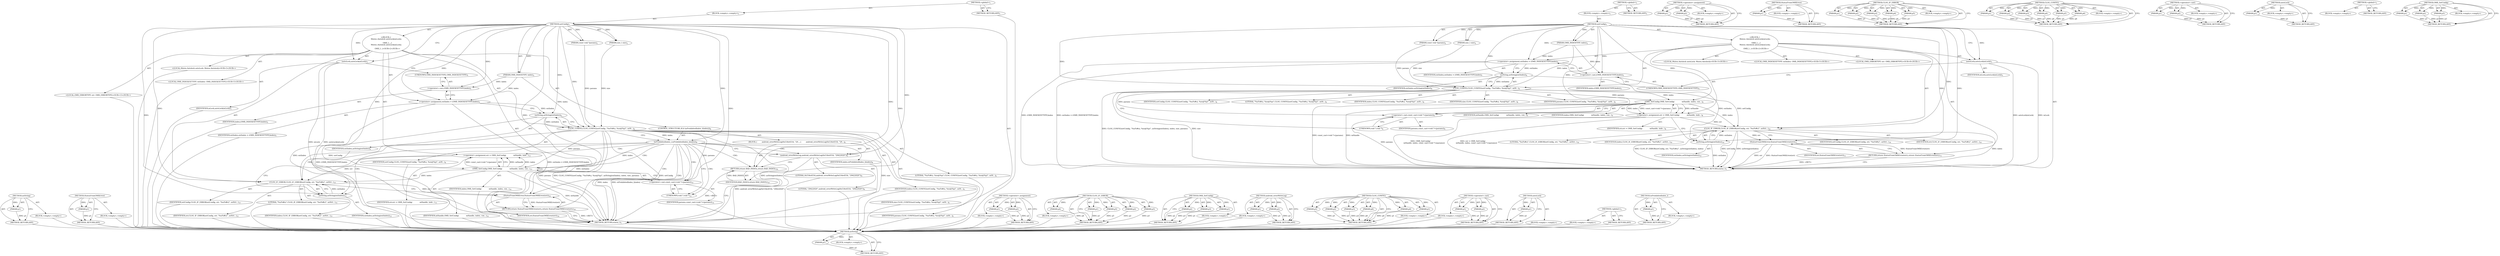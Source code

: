 digraph "isProhibitedIndex_l" {
vulnerable_105 [label=<(METHOD,asString)>];
vulnerable_106 [label=<(PARAM,p1)>];
vulnerable_107 [label=<(BLOCK,&lt;empty&gt;,&lt;empty&gt;)>];
vulnerable_108 [label=<(METHOD_RETURN,ANY)>];
vulnerable_6 [label=<(METHOD,&lt;global&gt;)<SUB>1</SUB>>];
vulnerable_7 [label=<(BLOCK,&lt;empty&gt;,&lt;empty&gt;)<SUB>1</SUB>>];
vulnerable_8 [label=<(METHOD,setConfig)<SUB>1</SUB>>];
vulnerable_9 [label=<(PARAM,OMX_INDEXTYPE index)<SUB>2</SUB>>];
vulnerable_10 [label=<(PARAM,const void *params)<SUB>2</SUB>>];
vulnerable_11 [label=<(PARAM,size_t size)<SUB>2</SUB>>];
vulnerable_12 [label="<(BLOCK,{
 Mutex::Autolock autoLock(mLock);

     OMX_I...,{
 Mutex::Autolock autoLock(mLock);

     OMX_I...)<SUB>2</SUB>>"];
vulnerable_13 [label="<(LOCAL,Mutex.Autolock autoLock: Mutex.Autolock)<SUB>3</SUB>>"];
vulnerable_14 [label=<(autoLock,autoLock(mLock))<SUB>3</SUB>>];
vulnerable_15 [label=<(IDENTIFIER,mLock,autoLock(mLock))<SUB>3</SUB>>];
vulnerable_16 [label="<(LOCAL,OMX_INDEXEXTTYPE extIndex: OMX_INDEXEXTTYPE)<SUB>5</SUB>>"];
vulnerable_17 [label=<(&lt;operator&gt;.assignment,extIndex = (OMX_INDEXEXTTYPE)index)<SUB>5</SUB>>];
vulnerable_18 [label=<(IDENTIFIER,extIndex,extIndex = (OMX_INDEXEXTTYPE)index)<SUB>5</SUB>>];
vulnerable_19 [label=<(&lt;operator&gt;.cast,(OMX_INDEXEXTTYPE)index)<SUB>5</SUB>>];
vulnerable_20 [label=<(UNKNOWN,OMX_INDEXEXTTYPE,OMX_INDEXEXTTYPE)<SUB>5</SUB>>];
vulnerable_21 [label=<(IDENTIFIER,index,(OMX_INDEXEXTTYPE)index)<SUB>5</SUB>>];
vulnerable_22 [label=<(CLOG_CONFIG,CLOG_CONFIG(setConfig, &quot;%s(%#x), %zu@%p)&quot;, asSt...)<SUB>6</SUB>>];
vulnerable_23 [label=<(IDENTIFIER,setConfig,CLOG_CONFIG(setConfig, &quot;%s(%#x), %zu@%p)&quot;, asSt...)<SUB>6</SUB>>];
vulnerable_24 [label=<(LITERAL,&quot;%s(%#x), %zu@%p)&quot;,CLOG_CONFIG(setConfig, &quot;%s(%#x), %zu@%p)&quot;, asSt...)<SUB>6</SUB>>];
vulnerable_25 [label=<(asString,asString(extIndex))<SUB>6</SUB>>];
vulnerable_26 [label=<(IDENTIFIER,extIndex,asString(extIndex))<SUB>6</SUB>>];
vulnerable_27 [label=<(IDENTIFIER,index,CLOG_CONFIG(setConfig, &quot;%s(%#x), %zu@%p)&quot;, asSt...)<SUB>6</SUB>>];
vulnerable_28 [label=<(IDENTIFIER,size,CLOG_CONFIG(setConfig, &quot;%s(%#x), %zu@%p)&quot;, asSt...)<SUB>6</SUB>>];
vulnerable_29 [label=<(IDENTIFIER,params,CLOG_CONFIG(setConfig, &quot;%s(%#x), %zu@%p)&quot;, asSt...)<SUB>6</SUB>>];
vulnerable_30 [label="<(LOCAL,OMX_ERRORTYPE err: OMX_ERRORTYPE)<SUB>8</SUB>>"];
vulnerable_31 [label=<(&lt;operator&gt;.assignment,err = OMX_SetConfig(
             mHandle, inde...)<SUB>8</SUB>>];
vulnerable_32 [label=<(IDENTIFIER,err,err = OMX_SetConfig(
             mHandle, inde...)<SUB>8</SUB>>];
vulnerable_33 [label=<(OMX_SetConfig,OMX_SetConfig(
             mHandle, index, con...)<SUB>8</SUB>>];
vulnerable_34 [label=<(IDENTIFIER,mHandle,OMX_SetConfig(
             mHandle, index, con...)<SUB>9</SUB>>];
vulnerable_35 [label=<(IDENTIFIER,index,OMX_SetConfig(
             mHandle, index, con...)<SUB>9</SUB>>];
vulnerable_36 [label=<(&lt;operator&gt;.cast,const_cast&lt;void *&gt;(params))<SUB>9</SUB>>];
vulnerable_37 [label=<(UNKNOWN,void *,void *)<SUB>9</SUB>>];
vulnerable_38 [label=<(IDENTIFIER,params,const_cast&lt;void *&gt;(params))<SUB>9</SUB>>];
vulnerable_39 [label=<(CLOG_IF_ERROR,CLOG_IF_ERROR(setConfig, err, &quot;%s(%#x)&quot;, asStri...)<SUB>10</SUB>>];
vulnerable_40 [label=<(IDENTIFIER,setConfig,CLOG_IF_ERROR(setConfig, err, &quot;%s(%#x)&quot;, asStri...)<SUB>10</SUB>>];
vulnerable_41 [label=<(IDENTIFIER,err,CLOG_IF_ERROR(setConfig, err, &quot;%s(%#x)&quot;, asStri...)<SUB>10</SUB>>];
vulnerable_42 [label=<(LITERAL,&quot;%s(%#x)&quot;,CLOG_IF_ERROR(setConfig, err, &quot;%s(%#x)&quot;, asStri...)<SUB>10</SUB>>];
vulnerable_43 [label=<(asString,asString(extIndex))<SUB>10</SUB>>];
vulnerable_44 [label=<(IDENTIFIER,extIndex,asString(extIndex))<SUB>10</SUB>>];
vulnerable_45 [label=<(IDENTIFIER,index,CLOG_IF_ERROR(setConfig, err, &quot;%s(%#x)&quot;, asStri...)<SUB>10</SUB>>];
vulnerable_46 [label=<(RETURN,return StatusFromOMXError(err);,return StatusFromOMXError(err);)<SUB>11</SUB>>];
vulnerable_47 [label=<(StatusFromOMXError,StatusFromOMXError(err))<SUB>11</SUB>>];
vulnerable_48 [label=<(IDENTIFIER,err,StatusFromOMXError(err))<SUB>11</SUB>>];
vulnerable_49 [label=<(METHOD_RETURN,status_t)<SUB>1</SUB>>];
vulnerable_51 [label=<(METHOD_RETURN,ANY)<SUB>1</SUB>>];
vulnerable_86 [label=<(METHOD,&lt;operator&gt;.assignment)>];
vulnerable_87 [label=<(PARAM,p1)>];
vulnerable_88 [label=<(PARAM,p2)>];
vulnerable_89 [label=<(BLOCK,&lt;empty&gt;,&lt;empty&gt;)>];
vulnerable_90 [label=<(METHOD_RETURN,ANY)>];
vulnerable_123 [label=<(METHOD,StatusFromOMXError)>];
vulnerable_124 [label=<(PARAM,p1)>];
vulnerable_125 [label=<(BLOCK,&lt;empty&gt;,&lt;empty&gt;)>];
vulnerable_126 [label=<(METHOD_RETURN,ANY)>];
vulnerable_115 [label=<(METHOD,CLOG_IF_ERROR)>];
vulnerable_116 [label=<(PARAM,p1)>];
vulnerable_117 [label=<(PARAM,p2)>];
vulnerable_118 [label=<(PARAM,p3)>];
vulnerable_119 [label=<(PARAM,p4)>];
vulnerable_120 [label=<(PARAM,p5)>];
vulnerable_121 [label=<(BLOCK,&lt;empty&gt;,&lt;empty&gt;)>];
vulnerable_122 [label=<(METHOD_RETURN,ANY)>];
vulnerable_96 [label=<(METHOD,CLOG_CONFIG)>];
vulnerable_97 [label=<(PARAM,p1)>];
vulnerable_98 [label=<(PARAM,p2)>];
vulnerable_99 [label=<(PARAM,p3)>];
vulnerable_100 [label=<(PARAM,p4)>];
vulnerable_101 [label=<(PARAM,p5)>];
vulnerable_102 [label=<(PARAM,p6)>];
vulnerable_103 [label=<(BLOCK,&lt;empty&gt;,&lt;empty&gt;)>];
vulnerable_104 [label=<(METHOD_RETURN,ANY)>];
vulnerable_91 [label=<(METHOD,&lt;operator&gt;.cast)>];
vulnerable_92 [label=<(PARAM,p1)>];
vulnerable_93 [label=<(PARAM,p2)>];
vulnerable_94 [label=<(BLOCK,&lt;empty&gt;,&lt;empty&gt;)>];
vulnerable_95 [label=<(METHOD_RETURN,ANY)>];
vulnerable_82 [label=<(METHOD,autoLock)>];
vulnerable_83 [label=<(PARAM,p1)>];
vulnerable_84 [label=<(BLOCK,&lt;empty&gt;,&lt;empty&gt;)>];
vulnerable_85 [label=<(METHOD_RETURN,ANY)>];
vulnerable_76 [label=<(METHOD,&lt;global&gt;)<SUB>1</SUB>>];
vulnerable_77 [label=<(BLOCK,&lt;empty&gt;,&lt;empty&gt;)>];
vulnerable_78 [label=<(METHOD_RETURN,ANY)>];
vulnerable_109 [label=<(METHOD,OMX_SetConfig)>];
vulnerable_110 [label=<(PARAM,p1)>];
vulnerable_111 [label=<(PARAM,p2)>];
vulnerable_112 [label=<(PARAM,p3)>];
vulnerable_113 [label=<(BLOCK,&lt;empty&gt;,&lt;empty&gt;)>];
vulnerable_114 [label=<(METHOD_RETURN,ANY)>];
fixed_118 [label=<(METHOD,asString)>];
fixed_119 [label=<(PARAM,p1)>];
fixed_120 [label=<(BLOCK,&lt;empty&gt;,&lt;empty&gt;)>];
fixed_121 [label=<(METHOD_RETURN,ANY)>];
fixed_145 [label=<(METHOD,StatusFromOMXError)>];
fixed_146 [label=<(PARAM,p1)>];
fixed_147 [label=<(BLOCK,&lt;empty&gt;,&lt;empty&gt;)>];
fixed_148 [label=<(METHOD_RETURN,ANY)>];
fixed_6 [label=<(METHOD,&lt;global&gt;)<SUB>1</SUB>>];
fixed_7 [label=<(BLOCK,&lt;empty&gt;,&lt;empty&gt;)<SUB>1</SUB>>];
fixed_8 [label=<(METHOD,setConfig)<SUB>1</SUB>>];
fixed_9 [label=<(PARAM,OMX_INDEXTYPE index)<SUB>2</SUB>>];
fixed_10 [label=<(PARAM,const void *params)<SUB>2</SUB>>];
fixed_11 [label=<(PARAM,size_t size)<SUB>2</SUB>>];
fixed_12 [label="<(BLOCK,{
 Mutex::Autolock autoLock(mLock);

     OMX_I...,{
 Mutex::Autolock autoLock(mLock);

     OMX_I...)<SUB>2</SUB>>"];
fixed_13 [label="<(LOCAL,Mutex.Autolock autoLock: Mutex.Autolock)<SUB>3</SUB>>"];
fixed_14 [label=<(autoLock,autoLock(mLock))<SUB>3</SUB>>];
fixed_15 [label=<(IDENTIFIER,mLock,autoLock(mLock))<SUB>3</SUB>>];
fixed_16 [label="<(LOCAL,OMX_INDEXEXTTYPE extIndex: OMX_INDEXEXTTYPE)<SUB>5</SUB>>"];
fixed_17 [label=<(&lt;operator&gt;.assignment,extIndex = (OMX_INDEXEXTTYPE)index)<SUB>5</SUB>>];
fixed_18 [label=<(IDENTIFIER,extIndex,extIndex = (OMX_INDEXEXTTYPE)index)<SUB>5</SUB>>];
fixed_19 [label=<(&lt;operator&gt;.cast,(OMX_INDEXEXTTYPE)index)<SUB>5</SUB>>];
fixed_20 [label=<(UNKNOWN,OMX_INDEXEXTTYPE,OMX_INDEXEXTTYPE)<SUB>5</SUB>>];
fixed_21 [label=<(IDENTIFIER,index,(OMX_INDEXEXTTYPE)index)<SUB>5</SUB>>];
fixed_22 [label=<(CLOG_CONFIG,CLOG_CONFIG(setConfig, &quot;%s(%#x), %zu@%p)&quot;, asSt...)<SUB>6</SUB>>];
fixed_23 [label=<(IDENTIFIER,setConfig,CLOG_CONFIG(setConfig, &quot;%s(%#x), %zu@%p)&quot;, asSt...)<SUB>6</SUB>>];
fixed_24 [label=<(LITERAL,&quot;%s(%#x), %zu@%p)&quot;,CLOG_CONFIG(setConfig, &quot;%s(%#x), %zu@%p)&quot;, asSt...)<SUB>6</SUB>>];
fixed_25 [label=<(asString,asString(extIndex))<SUB>6</SUB>>];
fixed_26 [label=<(IDENTIFIER,extIndex,asString(extIndex))<SUB>6</SUB>>];
fixed_27 [label=<(IDENTIFIER,index,CLOG_CONFIG(setConfig, &quot;%s(%#x), %zu@%p)&quot;, asSt...)<SUB>6</SUB>>];
fixed_28 [label=<(IDENTIFIER,size,CLOG_CONFIG(setConfig, &quot;%s(%#x), %zu@%p)&quot;, asSt...)<SUB>6</SUB>>];
fixed_29 [label=<(IDENTIFIER,params,CLOG_CONFIG(setConfig, &quot;%s(%#x), %zu@%p)&quot;, asSt...)<SUB>6</SUB>>];
fixed_30 [label=<(CONTROL_STRUCTURE,IF,if (isProhibitedIndex_l(index)))<SUB>8</SUB>>];
fixed_31 [label=<(isProhibitedIndex_l,isProhibitedIndex_l(index))<SUB>8</SUB>>];
fixed_32 [label=<(IDENTIFIER,index,isProhibitedIndex_l(index))<SUB>8</SUB>>];
fixed_33 [label=<(BLOCK,{
        android_errorWriteLog(0x534e4554, &quot;29...,{
        android_errorWriteLog(0x534e4554, &quot;29...)<SUB>8</SUB>>];
fixed_34 [label=<(android_errorWriteLog,android_errorWriteLog(0x534e4554, &quot;29422020&quot;))<SUB>9</SUB>>];
fixed_35 [label=<(LITERAL,0x534e4554,android_errorWriteLog(0x534e4554, &quot;29422020&quot;))<SUB>9</SUB>>];
fixed_36 [label=<(LITERAL,&quot;29422020&quot;,android_errorWriteLog(0x534e4554, &quot;29422020&quot;))<SUB>9</SUB>>];
fixed_37 [label=<(RETURN,return BAD_INDEX;,return BAD_INDEX;)<SUB>10</SUB>>];
fixed_38 [label=<(IDENTIFIER,BAD_INDEX,return BAD_INDEX;)<SUB>10</SUB>>];
fixed_39 [label="<(LOCAL,OMX_ERRORTYPE err: OMX_ERRORTYPE)<SUB>13</SUB>>"];
fixed_40 [label=<(&lt;operator&gt;.assignment,err = OMX_SetConfig(
             mHandle, inde...)<SUB>13</SUB>>];
fixed_41 [label=<(IDENTIFIER,err,err = OMX_SetConfig(
             mHandle, inde...)<SUB>13</SUB>>];
fixed_42 [label=<(OMX_SetConfig,OMX_SetConfig(
             mHandle, index, con...)<SUB>13</SUB>>];
fixed_43 [label=<(IDENTIFIER,mHandle,OMX_SetConfig(
             mHandle, index, con...)<SUB>14</SUB>>];
fixed_44 [label=<(IDENTIFIER,index,OMX_SetConfig(
             mHandle, index, con...)<SUB>14</SUB>>];
fixed_45 [label=<(&lt;operator&gt;.cast,const_cast&lt;void *&gt;(params))<SUB>14</SUB>>];
fixed_46 [label=<(UNKNOWN,void *,void *)<SUB>14</SUB>>];
fixed_47 [label=<(IDENTIFIER,params,const_cast&lt;void *&gt;(params))<SUB>14</SUB>>];
fixed_48 [label=<(CLOG_IF_ERROR,CLOG_IF_ERROR(setConfig, err, &quot;%s(%#x)&quot;, asStri...)<SUB>15</SUB>>];
fixed_49 [label=<(IDENTIFIER,setConfig,CLOG_IF_ERROR(setConfig, err, &quot;%s(%#x)&quot;, asStri...)<SUB>15</SUB>>];
fixed_50 [label=<(IDENTIFIER,err,CLOG_IF_ERROR(setConfig, err, &quot;%s(%#x)&quot;, asStri...)<SUB>15</SUB>>];
fixed_51 [label=<(LITERAL,&quot;%s(%#x)&quot;,CLOG_IF_ERROR(setConfig, err, &quot;%s(%#x)&quot;, asStri...)<SUB>15</SUB>>];
fixed_52 [label=<(asString,asString(extIndex))<SUB>15</SUB>>];
fixed_53 [label=<(IDENTIFIER,extIndex,asString(extIndex))<SUB>15</SUB>>];
fixed_54 [label=<(IDENTIFIER,index,CLOG_IF_ERROR(setConfig, err, &quot;%s(%#x)&quot;, asStri...)<SUB>15</SUB>>];
fixed_55 [label=<(RETURN,return StatusFromOMXError(err);,return StatusFromOMXError(err);)<SUB>16</SUB>>];
fixed_56 [label=<(StatusFromOMXError,StatusFromOMXError(err))<SUB>16</SUB>>];
fixed_57 [label=<(IDENTIFIER,err,StatusFromOMXError(err))<SUB>16</SUB>>];
fixed_58 [label=<(METHOD_RETURN,status_t)<SUB>1</SUB>>];
fixed_60 [label=<(METHOD_RETURN,ANY)<SUB>1</SUB>>];
fixed_99 [label=<(METHOD,&lt;operator&gt;.assignment)>];
fixed_100 [label=<(PARAM,p1)>];
fixed_101 [label=<(PARAM,p2)>];
fixed_102 [label=<(BLOCK,&lt;empty&gt;,&lt;empty&gt;)>];
fixed_103 [label=<(METHOD_RETURN,ANY)>];
fixed_137 [label=<(METHOD,CLOG_IF_ERROR)>];
fixed_138 [label=<(PARAM,p1)>];
fixed_139 [label=<(PARAM,p2)>];
fixed_140 [label=<(PARAM,p3)>];
fixed_141 [label=<(PARAM,p4)>];
fixed_142 [label=<(PARAM,p5)>];
fixed_143 [label=<(BLOCK,&lt;empty&gt;,&lt;empty&gt;)>];
fixed_144 [label=<(METHOD_RETURN,ANY)>];
fixed_131 [label=<(METHOD,OMX_SetConfig)>];
fixed_132 [label=<(PARAM,p1)>];
fixed_133 [label=<(PARAM,p2)>];
fixed_134 [label=<(PARAM,p3)>];
fixed_135 [label=<(BLOCK,&lt;empty&gt;,&lt;empty&gt;)>];
fixed_136 [label=<(METHOD_RETURN,ANY)>];
fixed_126 [label=<(METHOD,android_errorWriteLog)>];
fixed_127 [label=<(PARAM,p1)>];
fixed_128 [label=<(PARAM,p2)>];
fixed_129 [label=<(BLOCK,&lt;empty&gt;,&lt;empty&gt;)>];
fixed_130 [label=<(METHOD_RETURN,ANY)>];
fixed_109 [label=<(METHOD,CLOG_CONFIG)>];
fixed_110 [label=<(PARAM,p1)>];
fixed_111 [label=<(PARAM,p2)>];
fixed_112 [label=<(PARAM,p3)>];
fixed_113 [label=<(PARAM,p4)>];
fixed_114 [label=<(PARAM,p5)>];
fixed_115 [label=<(PARAM,p6)>];
fixed_116 [label=<(BLOCK,&lt;empty&gt;,&lt;empty&gt;)>];
fixed_117 [label=<(METHOD_RETURN,ANY)>];
fixed_104 [label=<(METHOD,&lt;operator&gt;.cast)>];
fixed_105 [label=<(PARAM,p1)>];
fixed_106 [label=<(PARAM,p2)>];
fixed_107 [label=<(BLOCK,&lt;empty&gt;,&lt;empty&gt;)>];
fixed_108 [label=<(METHOD_RETURN,ANY)>];
fixed_95 [label=<(METHOD,autoLock)>];
fixed_96 [label=<(PARAM,p1)>];
fixed_97 [label=<(BLOCK,&lt;empty&gt;,&lt;empty&gt;)>];
fixed_98 [label=<(METHOD_RETURN,ANY)>];
fixed_89 [label=<(METHOD,&lt;global&gt;)<SUB>1</SUB>>];
fixed_90 [label=<(BLOCK,&lt;empty&gt;,&lt;empty&gt;)>];
fixed_91 [label=<(METHOD_RETURN,ANY)>];
fixed_122 [label=<(METHOD,isProhibitedIndex_l)>];
fixed_123 [label=<(PARAM,p1)>];
fixed_124 [label=<(BLOCK,&lt;empty&gt;,&lt;empty&gt;)>];
fixed_125 [label=<(METHOD_RETURN,ANY)>];
vulnerable_105 -> vulnerable_106  [key=0, label="AST: "];
vulnerable_105 -> vulnerable_106  [key=1, label="DDG: "];
vulnerable_105 -> vulnerable_107  [key=0, label="AST: "];
vulnerable_105 -> vulnerable_108  [key=0, label="AST: "];
vulnerable_105 -> vulnerable_108  [key=1, label="CFG: "];
vulnerable_106 -> vulnerable_108  [key=0, label="DDG: p1"];
vulnerable_6 -> vulnerable_7  [key=0, label="AST: "];
vulnerable_6 -> vulnerable_51  [key=0, label="AST: "];
vulnerable_6 -> vulnerable_51  [key=1, label="CFG: "];
vulnerable_7 -> vulnerable_8  [key=0, label="AST: "];
vulnerable_8 -> vulnerable_9  [key=0, label="AST: "];
vulnerable_8 -> vulnerable_9  [key=1, label="DDG: "];
vulnerable_8 -> vulnerable_10  [key=0, label="AST: "];
vulnerable_8 -> vulnerable_10  [key=1, label="DDG: "];
vulnerable_8 -> vulnerable_11  [key=0, label="AST: "];
vulnerable_8 -> vulnerable_11  [key=1, label="DDG: "];
vulnerable_8 -> vulnerable_12  [key=0, label="AST: "];
vulnerable_8 -> vulnerable_49  [key=0, label="AST: "];
vulnerable_8 -> vulnerable_14  [key=0, label="CFG: "];
vulnerable_8 -> vulnerable_14  [key=1, label="DDG: "];
vulnerable_8 -> vulnerable_17  [key=0, label="DDG: "];
vulnerable_8 -> vulnerable_22  [key=0, label="DDG: "];
vulnerable_8 -> vulnerable_39  [key=0, label="DDG: "];
vulnerable_8 -> vulnerable_19  [key=0, label="DDG: "];
vulnerable_8 -> vulnerable_25  [key=0, label="DDG: "];
vulnerable_8 -> vulnerable_33  [key=0, label="DDG: "];
vulnerable_8 -> vulnerable_43  [key=0, label="DDG: "];
vulnerable_8 -> vulnerable_47  [key=0, label="DDG: "];
vulnerable_8 -> vulnerable_36  [key=0, label="DDG: "];
vulnerable_9 -> vulnerable_17  [key=0, label="DDG: index"];
vulnerable_9 -> vulnerable_22  [key=0, label="DDG: index"];
vulnerable_9 -> vulnerable_19  [key=0, label="DDG: index"];
vulnerable_10 -> vulnerable_22  [key=0, label="DDG: params"];
vulnerable_11 -> vulnerable_22  [key=0, label="DDG: size"];
vulnerable_12 -> vulnerable_13  [key=0, label="AST: "];
vulnerable_12 -> vulnerable_14  [key=0, label="AST: "];
vulnerable_12 -> vulnerable_16  [key=0, label="AST: "];
vulnerable_12 -> vulnerable_17  [key=0, label="AST: "];
vulnerable_12 -> vulnerable_22  [key=0, label="AST: "];
vulnerable_12 -> vulnerable_30  [key=0, label="AST: "];
vulnerable_12 -> vulnerable_31  [key=0, label="AST: "];
vulnerable_12 -> vulnerable_39  [key=0, label="AST: "];
vulnerable_12 -> vulnerable_46  [key=0, label="AST: "];
vulnerable_14 -> vulnerable_15  [key=0, label="AST: "];
vulnerable_14 -> vulnerable_20  [key=0, label="CFG: "];
vulnerable_14 -> vulnerable_49  [key=0, label="DDG: autoLock(mLock)"];
vulnerable_14 -> vulnerable_49  [key=1, label="DDG: mLock"];
vulnerable_17 -> vulnerable_18  [key=0, label="AST: "];
vulnerable_17 -> vulnerable_19  [key=0, label="AST: "];
vulnerable_17 -> vulnerable_25  [key=0, label="CFG: "];
vulnerable_17 -> vulnerable_25  [key=1, label="DDG: extIndex"];
vulnerable_17 -> vulnerable_49  [key=0, label="DDG: (OMX_INDEXEXTTYPE)index"];
vulnerable_17 -> vulnerable_49  [key=1, label="DDG: extIndex = (OMX_INDEXEXTTYPE)index"];
vulnerable_19 -> vulnerable_20  [key=0, label="AST: "];
vulnerable_19 -> vulnerable_21  [key=0, label="AST: "];
vulnerable_19 -> vulnerable_17  [key=0, label="CFG: "];
vulnerable_20 -> vulnerable_19  [key=0, label="CFG: "];
vulnerable_22 -> vulnerable_23  [key=0, label="AST: "];
vulnerable_22 -> vulnerable_24  [key=0, label="AST: "];
vulnerable_22 -> vulnerable_25  [key=0, label="AST: "];
vulnerable_22 -> vulnerable_27  [key=0, label="AST: "];
vulnerable_22 -> vulnerable_28  [key=0, label="AST: "];
vulnerable_22 -> vulnerable_29  [key=0, label="AST: "];
vulnerable_22 -> vulnerable_37  [key=0, label="CFG: "];
vulnerable_22 -> vulnerable_49  [key=0, label="DDG: size"];
vulnerable_22 -> vulnerable_49  [key=1, label="DDG: CLOG_CONFIG(setConfig, &quot;%s(%#x), %zu@%p)&quot;, asString(extIndex), index, size, params)"];
vulnerable_22 -> vulnerable_39  [key=0, label="DDG: setConfig"];
vulnerable_22 -> vulnerable_33  [key=0, label="DDG: index"];
vulnerable_22 -> vulnerable_33  [key=1, label="DDG: params"];
vulnerable_22 -> vulnerable_36  [key=0, label="DDG: params"];
vulnerable_25 -> vulnerable_26  [key=0, label="AST: "];
vulnerable_25 -> vulnerable_22  [key=0, label="CFG: "];
vulnerable_25 -> vulnerable_22  [key=1, label="DDG: extIndex"];
vulnerable_25 -> vulnerable_43  [key=0, label="DDG: extIndex"];
vulnerable_31 -> vulnerable_32  [key=0, label="AST: "];
vulnerable_31 -> vulnerable_33  [key=0, label="AST: "];
vulnerable_31 -> vulnerable_43  [key=0, label="CFG: "];
vulnerable_31 -> vulnerable_49  [key=0, label="DDG: OMX_SetConfig(
             mHandle, index, const_cast&lt;void *&gt;(params))"];
vulnerable_31 -> vulnerable_49  [key=1, label="DDG: err = OMX_SetConfig(
             mHandle, index, const_cast&lt;void *&gt;(params))"];
vulnerable_31 -> vulnerable_39  [key=0, label="DDG: err"];
vulnerable_33 -> vulnerable_34  [key=0, label="AST: "];
vulnerable_33 -> vulnerable_35  [key=0, label="AST: "];
vulnerable_33 -> vulnerable_36  [key=0, label="AST: "];
vulnerable_33 -> vulnerable_31  [key=0, label="CFG: "];
vulnerable_33 -> vulnerable_31  [key=1, label="DDG: mHandle"];
vulnerable_33 -> vulnerable_31  [key=2, label="DDG: index"];
vulnerable_33 -> vulnerable_31  [key=3, label="DDG: const_cast&lt;void *&gt;(params)"];
vulnerable_33 -> vulnerable_49  [key=0, label="DDG: const_cast&lt;void *&gt;(params)"];
vulnerable_33 -> vulnerable_49  [key=1, label="DDG: mHandle"];
vulnerable_33 -> vulnerable_39  [key=0, label="DDG: index"];
vulnerable_36 -> vulnerable_37  [key=0, label="AST: "];
vulnerable_36 -> vulnerable_38  [key=0, label="AST: "];
vulnerable_36 -> vulnerable_33  [key=0, label="CFG: "];
vulnerable_36 -> vulnerable_49  [key=0, label="DDG: params"];
vulnerable_37 -> vulnerable_36  [key=0, label="CFG: "];
vulnerable_39 -> vulnerable_40  [key=0, label="AST: "];
vulnerable_39 -> vulnerable_41  [key=0, label="AST: "];
vulnerable_39 -> vulnerable_42  [key=0, label="AST: "];
vulnerable_39 -> vulnerable_43  [key=0, label="AST: "];
vulnerable_39 -> vulnerable_45  [key=0, label="AST: "];
vulnerable_39 -> vulnerable_47  [key=0, label="CFG: "];
vulnerable_39 -> vulnerable_47  [key=1, label="DDG: err"];
vulnerable_39 -> vulnerable_49  [key=0, label="DDG: setConfig"];
vulnerable_39 -> vulnerable_49  [key=1, label="DDG: asString(extIndex)"];
vulnerable_39 -> vulnerable_49  [key=2, label="DDG: index"];
vulnerable_39 -> vulnerable_49  [key=3, label="DDG: CLOG_IF_ERROR(setConfig, err, &quot;%s(%#x)&quot;, asString(extIndex), index)"];
vulnerable_43 -> vulnerable_44  [key=0, label="AST: "];
vulnerable_43 -> vulnerable_39  [key=0, label="CFG: "];
vulnerable_43 -> vulnerable_39  [key=1, label="DDG: extIndex"];
vulnerable_43 -> vulnerable_49  [key=0, label="DDG: extIndex"];
vulnerable_46 -> vulnerable_47  [key=0, label="AST: "];
vulnerable_46 -> vulnerable_49  [key=0, label="CFG: "];
vulnerable_46 -> vulnerable_49  [key=1, label="DDG: &lt;RET&gt;"];
vulnerable_47 -> vulnerable_48  [key=0, label="AST: "];
vulnerable_47 -> vulnerable_46  [key=0, label="CFG: "];
vulnerable_47 -> vulnerable_46  [key=1, label="DDG: StatusFromOMXError(err)"];
vulnerable_47 -> vulnerable_49  [key=0, label="DDG: err"];
vulnerable_47 -> vulnerable_49  [key=1, label="DDG: StatusFromOMXError(err)"];
vulnerable_86 -> vulnerable_87  [key=0, label="AST: "];
vulnerable_86 -> vulnerable_87  [key=1, label="DDG: "];
vulnerable_86 -> vulnerable_89  [key=0, label="AST: "];
vulnerable_86 -> vulnerable_88  [key=0, label="AST: "];
vulnerable_86 -> vulnerable_88  [key=1, label="DDG: "];
vulnerable_86 -> vulnerable_90  [key=0, label="AST: "];
vulnerable_86 -> vulnerable_90  [key=1, label="CFG: "];
vulnerable_87 -> vulnerable_90  [key=0, label="DDG: p1"];
vulnerable_88 -> vulnerable_90  [key=0, label="DDG: p2"];
vulnerable_123 -> vulnerable_124  [key=0, label="AST: "];
vulnerable_123 -> vulnerable_124  [key=1, label="DDG: "];
vulnerable_123 -> vulnerable_125  [key=0, label="AST: "];
vulnerable_123 -> vulnerable_126  [key=0, label="AST: "];
vulnerable_123 -> vulnerable_126  [key=1, label="CFG: "];
vulnerable_124 -> vulnerable_126  [key=0, label="DDG: p1"];
vulnerable_115 -> vulnerable_116  [key=0, label="AST: "];
vulnerable_115 -> vulnerable_116  [key=1, label="DDG: "];
vulnerable_115 -> vulnerable_121  [key=0, label="AST: "];
vulnerable_115 -> vulnerable_117  [key=0, label="AST: "];
vulnerable_115 -> vulnerable_117  [key=1, label="DDG: "];
vulnerable_115 -> vulnerable_122  [key=0, label="AST: "];
vulnerable_115 -> vulnerable_122  [key=1, label="CFG: "];
vulnerable_115 -> vulnerable_118  [key=0, label="AST: "];
vulnerable_115 -> vulnerable_118  [key=1, label="DDG: "];
vulnerable_115 -> vulnerable_119  [key=0, label="AST: "];
vulnerable_115 -> vulnerable_119  [key=1, label="DDG: "];
vulnerable_115 -> vulnerable_120  [key=0, label="AST: "];
vulnerable_115 -> vulnerable_120  [key=1, label="DDG: "];
vulnerable_116 -> vulnerable_122  [key=0, label="DDG: p1"];
vulnerable_117 -> vulnerable_122  [key=0, label="DDG: p2"];
vulnerable_118 -> vulnerable_122  [key=0, label="DDG: p3"];
vulnerable_119 -> vulnerable_122  [key=0, label="DDG: p4"];
vulnerable_120 -> vulnerable_122  [key=0, label="DDG: p5"];
vulnerable_96 -> vulnerable_97  [key=0, label="AST: "];
vulnerable_96 -> vulnerable_97  [key=1, label="DDG: "];
vulnerable_96 -> vulnerable_103  [key=0, label="AST: "];
vulnerable_96 -> vulnerable_98  [key=0, label="AST: "];
vulnerable_96 -> vulnerable_98  [key=1, label="DDG: "];
vulnerable_96 -> vulnerable_104  [key=0, label="AST: "];
vulnerable_96 -> vulnerable_104  [key=1, label="CFG: "];
vulnerable_96 -> vulnerable_99  [key=0, label="AST: "];
vulnerable_96 -> vulnerable_99  [key=1, label="DDG: "];
vulnerable_96 -> vulnerable_100  [key=0, label="AST: "];
vulnerable_96 -> vulnerable_100  [key=1, label="DDG: "];
vulnerable_96 -> vulnerable_101  [key=0, label="AST: "];
vulnerable_96 -> vulnerable_101  [key=1, label="DDG: "];
vulnerable_96 -> vulnerable_102  [key=0, label="AST: "];
vulnerable_96 -> vulnerable_102  [key=1, label="DDG: "];
vulnerable_97 -> vulnerable_104  [key=0, label="DDG: p1"];
vulnerable_98 -> vulnerable_104  [key=0, label="DDG: p2"];
vulnerable_99 -> vulnerable_104  [key=0, label="DDG: p3"];
vulnerable_100 -> vulnerable_104  [key=0, label="DDG: p4"];
vulnerable_101 -> vulnerable_104  [key=0, label="DDG: p5"];
vulnerable_102 -> vulnerable_104  [key=0, label="DDG: p6"];
vulnerable_91 -> vulnerable_92  [key=0, label="AST: "];
vulnerable_91 -> vulnerable_92  [key=1, label="DDG: "];
vulnerable_91 -> vulnerable_94  [key=0, label="AST: "];
vulnerable_91 -> vulnerable_93  [key=0, label="AST: "];
vulnerable_91 -> vulnerable_93  [key=1, label="DDG: "];
vulnerable_91 -> vulnerable_95  [key=0, label="AST: "];
vulnerable_91 -> vulnerable_95  [key=1, label="CFG: "];
vulnerable_92 -> vulnerable_95  [key=0, label="DDG: p1"];
vulnerable_93 -> vulnerable_95  [key=0, label="DDG: p2"];
vulnerable_82 -> vulnerable_83  [key=0, label="AST: "];
vulnerable_82 -> vulnerable_83  [key=1, label="DDG: "];
vulnerable_82 -> vulnerable_84  [key=0, label="AST: "];
vulnerable_82 -> vulnerable_85  [key=0, label="AST: "];
vulnerable_82 -> vulnerable_85  [key=1, label="CFG: "];
vulnerable_83 -> vulnerable_85  [key=0, label="DDG: p1"];
vulnerable_76 -> vulnerable_77  [key=0, label="AST: "];
vulnerable_76 -> vulnerable_78  [key=0, label="AST: "];
vulnerable_76 -> vulnerable_78  [key=1, label="CFG: "];
vulnerable_109 -> vulnerable_110  [key=0, label="AST: "];
vulnerable_109 -> vulnerable_110  [key=1, label="DDG: "];
vulnerable_109 -> vulnerable_113  [key=0, label="AST: "];
vulnerable_109 -> vulnerable_111  [key=0, label="AST: "];
vulnerable_109 -> vulnerable_111  [key=1, label="DDG: "];
vulnerable_109 -> vulnerable_114  [key=0, label="AST: "];
vulnerable_109 -> vulnerable_114  [key=1, label="CFG: "];
vulnerable_109 -> vulnerable_112  [key=0, label="AST: "];
vulnerable_109 -> vulnerable_112  [key=1, label="DDG: "];
vulnerable_110 -> vulnerable_114  [key=0, label="DDG: p1"];
vulnerable_111 -> vulnerable_114  [key=0, label="DDG: p2"];
vulnerable_112 -> vulnerable_114  [key=0, label="DDG: p3"];
fixed_118 -> fixed_119  [key=0, label="AST: "];
fixed_118 -> fixed_119  [key=1, label="DDG: "];
fixed_118 -> fixed_120  [key=0, label="AST: "];
fixed_118 -> fixed_121  [key=0, label="AST: "];
fixed_118 -> fixed_121  [key=1, label="CFG: "];
fixed_119 -> fixed_121  [key=0, label="DDG: p1"];
fixed_120 -> vulnerable_105  [key=0];
fixed_121 -> vulnerable_105  [key=0];
fixed_145 -> fixed_146  [key=0, label="AST: "];
fixed_145 -> fixed_146  [key=1, label="DDG: "];
fixed_145 -> fixed_147  [key=0, label="AST: "];
fixed_145 -> fixed_148  [key=0, label="AST: "];
fixed_145 -> fixed_148  [key=1, label="CFG: "];
fixed_146 -> fixed_148  [key=0, label="DDG: p1"];
fixed_147 -> vulnerable_105  [key=0];
fixed_148 -> vulnerable_105  [key=0];
fixed_6 -> fixed_7  [key=0, label="AST: "];
fixed_6 -> fixed_60  [key=0, label="AST: "];
fixed_6 -> fixed_60  [key=1, label="CFG: "];
fixed_7 -> fixed_8  [key=0, label="AST: "];
fixed_8 -> fixed_9  [key=0, label="AST: "];
fixed_8 -> fixed_9  [key=1, label="DDG: "];
fixed_8 -> fixed_10  [key=0, label="AST: "];
fixed_8 -> fixed_10  [key=1, label="DDG: "];
fixed_8 -> fixed_11  [key=0, label="AST: "];
fixed_8 -> fixed_11  [key=1, label="DDG: "];
fixed_8 -> fixed_12  [key=0, label="AST: "];
fixed_8 -> fixed_58  [key=0, label="AST: "];
fixed_8 -> fixed_14  [key=0, label="CFG: "];
fixed_8 -> fixed_14  [key=1, label="DDG: "];
fixed_8 -> fixed_17  [key=0, label="DDG: "];
fixed_8 -> fixed_22  [key=0, label="DDG: "];
fixed_8 -> fixed_48  [key=0, label="DDG: "];
fixed_8 -> fixed_19  [key=0, label="DDG: "];
fixed_8 -> fixed_25  [key=0, label="DDG: "];
fixed_8 -> fixed_31  [key=0, label="DDG: "];
fixed_8 -> fixed_37  [key=0, label="DDG: "];
fixed_8 -> fixed_42  [key=0, label="DDG: "];
fixed_8 -> fixed_52  [key=0, label="DDG: "];
fixed_8 -> fixed_56  [key=0, label="DDG: "];
fixed_8 -> fixed_34  [key=0, label="DDG: "];
fixed_8 -> fixed_38  [key=0, label="DDG: "];
fixed_8 -> fixed_45  [key=0, label="DDG: "];
fixed_9 -> fixed_17  [key=0, label="DDG: index"];
fixed_9 -> fixed_22  [key=0, label="DDG: index"];
fixed_9 -> fixed_19  [key=0, label="DDG: index"];
fixed_10 -> fixed_22  [key=0, label="DDG: params"];
fixed_11 -> fixed_22  [key=0, label="DDG: size"];
fixed_12 -> fixed_13  [key=0, label="AST: "];
fixed_12 -> fixed_14  [key=0, label="AST: "];
fixed_12 -> fixed_16  [key=0, label="AST: "];
fixed_12 -> fixed_17  [key=0, label="AST: "];
fixed_12 -> fixed_22  [key=0, label="AST: "];
fixed_12 -> fixed_30  [key=0, label="AST: "];
fixed_12 -> fixed_39  [key=0, label="AST: "];
fixed_12 -> fixed_40  [key=0, label="AST: "];
fixed_12 -> fixed_48  [key=0, label="AST: "];
fixed_12 -> fixed_55  [key=0, label="AST: "];
fixed_13 -> vulnerable_105  [key=0];
fixed_14 -> fixed_15  [key=0, label="AST: "];
fixed_14 -> fixed_20  [key=0, label="CFG: "];
fixed_14 -> fixed_58  [key=0, label="DDG: autoLock(mLock)"];
fixed_14 -> fixed_58  [key=1, label="DDG: mLock"];
fixed_15 -> vulnerable_105  [key=0];
fixed_16 -> vulnerable_105  [key=0];
fixed_17 -> fixed_18  [key=0, label="AST: "];
fixed_17 -> fixed_19  [key=0, label="AST: "];
fixed_17 -> fixed_25  [key=0, label="CFG: "];
fixed_17 -> fixed_25  [key=1, label="DDG: extIndex"];
fixed_17 -> fixed_58  [key=0, label="DDG: (OMX_INDEXEXTTYPE)index"];
fixed_17 -> fixed_58  [key=1, label="DDG: extIndex = (OMX_INDEXEXTTYPE)index"];
fixed_18 -> vulnerable_105  [key=0];
fixed_19 -> fixed_20  [key=0, label="AST: "];
fixed_19 -> fixed_21  [key=0, label="AST: "];
fixed_19 -> fixed_17  [key=0, label="CFG: "];
fixed_20 -> fixed_19  [key=0, label="CFG: "];
fixed_21 -> vulnerable_105  [key=0];
fixed_22 -> fixed_23  [key=0, label="AST: "];
fixed_22 -> fixed_24  [key=0, label="AST: "];
fixed_22 -> fixed_25  [key=0, label="AST: "];
fixed_22 -> fixed_27  [key=0, label="AST: "];
fixed_22 -> fixed_28  [key=0, label="AST: "];
fixed_22 -> fixed_29  [key=0, label="AST: "];
fixed_22 -> fixed_31  [key=0, label="CFG: "];
fixed_22 -> fixed_31  [key=1, label="DDG: index"];
fixed_22 -> fixed_58  [key=0, label="DDG: setConfig"];
fixed_22 -> fixed_58  [key=1, label="DDG: asString(extIndex)"];
fixed_22 -> fixed_58  [key=2, label="DDG: size"];
fixed_22 -> fixed_58  [key=3, label="DDG: params"];
fixed_22 -> fixed_58  [key=4, label="DDG: CLOG_CONFIG(setConfig, &quot;%s(%#x), %zu@%p)&quot;, asString(extIndex), index, size, params)"];
fixed_22 -> fixed_48  [key=0, label="DDG: setConfig"];
fixed_22 -> fixed_42  [key=0, label="DDG: params"];
fixed_22 -> fixed_45  [key=0, label="DDG: params"];
fixed_23 -> vulnerable_105  [key=0];
fixed_24 -> vulnerable_105  [key=0];
fixed_25 -> fixed_26  [key=0, label="AST: "];
fixed_25 -> fixed_22  [key=0, label="CFG: "];
fixed_25 -> fixed_22  [key=1, label="DDG: extIndex"];
fixed_25 -> fixed_58  [key=0, label="DDG: extIndex"];
fixed_25 -> fixed_52  [key=0, label="DDG: extIndex"];
fixed_26 -> vulnerable_105  [key=0];
fixed_27 -> vulnerable_105  [key=0];
fixed_28 -> vulnerable_105  [key=0];
fixed_29 -> vulnerable_105  [key=0];
fixed_30 -> fixed_31  [key=0, label="AST: "];
fixed_30 -> fixed_33  [key=0, label="AST: "];
fixed_31 -> fixed_32  [key=0, label="AST: "];
fixed_31 -> fixed_34  [key=0, label="CFG: "];
fixed_31 -> fixed_34  [key=1, label="CDG: "];
fixed_31 -> fixed_46  [key=0, label="CFG: "];
fixed_31 -> fixed_46  [key=1, label="CDG: "];
fixed_31 -> fixed_58  [key=0, label="DDG: index"];
fixed_31 -> fixed_58  [key=1, label="DDG: isProhibitedIndex_l(index)"];
fixed_31 -> fixed_42  [key=0, label="DDG: index"];
fixed_31 -> fixed_42  [key=1, label="CDG: "];
fixed_31 -> fixed_40  [key=0, label="CDG: "];
fixed_31 -> fixed_48  [key=0, label="CDG: "];
fixed_31 -> fixed_52  [key=0, label="CDG: "];
fixed_31 -> fixed_37  [key=0, label="CDG: "];
fixed_31 -> fixed_55  [key=0, label="CDG: "];
fixed_31 -> fixed_56  [key=0, label="CDG: "];
fixed_31 -> fixed_45  [key=0, label="CDG: "];
fixed_32 -> vulnerable_105  [key=0];
fixed_33 -> fixed_34  [key=0, label="AST: "];
fixed_33 -> fixed_37  [key=0, label="AST: "];
fixed_34 -> fixed_35  [key=0, label="AST: "];
fixed_34 -> fixed_36  [key=0, label="AST: "];
fixed_34 -> fixed_37  [key=0, label="CFG: "];
fixed_34 -> fixed_58  [key=0, label="DDG: android_errorWriteLog(0x534e4554, &quot;29422020&quot;)"];
fixed_35 -> vulnerable_105  [key=0];
fixed_36 -> vulnerable_105  [key=0];
fixed_37 -> fixed_38  [key=0, label="AST: "];
fixed_37 -> fixed_58  [key=0, label="CFG: "];
fixed_37 -> fixed_58  [key=1, label="DDG: &lt;RET&gt;"];
fixed_38 -> fixed_37  [key=0, label="DDG: BAD_INDEX"];
fixed_39 -> vulnerable_105  [key=0];
fixed_40 -> fixed_41  [key=0, label="AST: "];
fixed_40 -> fixed_42  [key=0, label="AST: "];
fixed_40 -> fixed_52  [key=0, label="CFG: "];
fixed_40 -> fixed_48  [key=0, label="DDG: err"];
fixed_41 -> vulnerable_105  [key=0];
fixed_42 -> fixed_43  [key=0, label="AST: "];
fixed_42 -> fixed_44  [key=0, label="AST: "];
fixed_42 -> fixed_45  [key=0, label="AST: "];
fixed_42 -> fixed_40  [key=0, label="CFG: "];
fixed_42 -> fixed_40  [key=1, label="DDG: mHandle"];
fixed_42 -> fixed_40  [key=2, label="DDG: index"];
fixed_42 -> fixed_40  [key=3, label="DDG: const_cast&lt;void *&gt;(params)"];
fixed_42 -> fixed_58  [key=0, label="DDG: mHandle"];
fixed_42 -> fixed_48  [key=0, label="DDG: index"];
fixed_43 -> vulnerable_105  [key=0];
fixed_44 -> vulnerable_105  [key=0];
fixed_45 -> fixed_46  [key=0, label="AST: "];
fixed_45 -> fixed_47  [key=0, label="AST: "];
fixed_45 -> fixed_42  [key=0, label="CFG: "];
fixed_46 -> fixed_45  [key=0, label="CFG: "];
fixed_47 -> vulnerable_105  [key=0];
fixed_48 -> fixed_49  [key=0, label="AST: "];
fixed_48 -> fixed_50  [key=0, label="AST: "];
fixed_48 -> fixed_51  [key=0, label="AST: "];
fixed_48 -> fixed_52  [key=0, label="AST: "];
fixed_48 -> fixed_54  [key=0, label="AST: "];
fixed_48 -> fixed_56  [key=0, label="CFG: "];
fixed_48 -> fixed_56  [key=1, label="DDG: err"];
fixed_49 -> vulnerable_105  [key=0];
fixed_50 -> vulnerable_105  [key=0];
fixed_51 -> vulnerable_105  [key=0];
fixed_52 -> fixed_53  [key=0, label="AST: "];
fixed_52 -> fixed_48  [key=0, label="CFG: "];
fixed_52 -> fixed_48  [key=1, label="DDG: extIndex"];
fixed_53 -> vulnerable_105  [key=0];
fixed_54 -> vulnerable_105  [key=0];
fixed_55 -> fixed_56  [key=0, label="AST: "];
fixed_55 -> fixed_58  [key=0, label="CFG: "];
fixed_55 -> fixed_58  [key=1, label="DDG: &lt;RET&gt;"];
fixed_56 -> fixed_57  [key=0, label="AST: "];
fixed_56 -> fixed_55  [key=0, label="CFG: "];
fixed_56 -> fixed_55  [key=1, label="DDG: StatusFromOMXError(err)"];
fixed_57 -> vulnerable_105  [key=0];
fixed_58 -> vulnerable_105  [key=0];
fixed_60 -> vulnerable_105  [key=0];
fixed_99 -> fixed_100  [key=0, label="AST: "];
fixed_99 -> fixed_100  [key=1, label="DDG: "];
fixed_99 -> fixed_102  [key=0, label="AST: "];
fixed_99 -> fixed_101  [key=0, label="AST: "];
fixed_99 -> fixed_101  [key=1, label="DDG: "];
fixed_99 -> fixed_103  [key=0, label="AST: "];
fixed_99 -> fixed_103  [key=1, label="CFG: "];
fixed_100 -> fixed_103  [key=0, label="DDG: p1"];
fixed_101 -> fixed_103  [key=0, label="DDG: p2"];
fixed_102 -> vulnerable_105  [key=0];
fixed_103 -> vulnerable_105  [key=0];
fixed_137 -> fixed_138  [key=0, label="AST: "];
fixed_137 -> fixed_138  [key=1, label="DDG: "];
fixed_137 -> fixed_143  [key=0, label="AST: "];
fixed_137 -> fixed_139  [key=0, label="AST: "];
fixed_137 -> fixed_139  [key=1, label="DDG: "];
fixed_137 -> fixed_144  [key=0, label="AST: "];
fixed_137 -> fixed_144  [key=1, label="CFG: "];
fixed_137 -> fixed_140  [key=0, label="AST: "];
fixed_137 -> fixed_140  [key=1, label="DDG: "];
fixed_137 -> fixed_141  [key=0, label="AST: "];
fixed_137 -> fixed_141  [key=1, label="DDG: "];
fixed_137 -> fixed_142  [key=0, label="AST: "];
fixed_137 -> fixed_142  [key=1, label="DDG: "];
fixed_138 -> fixed_144  [key=0, label="DDG: p1"];
fixed_139 -> fixed_144  [key=0, label="DDG: p2"];
fixed_140 -> fixed_144  [key=0, label="DDG: p3"];
fixed_141 -> fixed_144  [key=0, label="DDG: p4"];
fixed_142 -> fixed_144  [key=0, label="DDG: p5"];
fixed_143 -> vulnerable_105  [key=0];
fixed_144 -> vulnerable_105  [key=0];
fixed_131 -> fixed_132  [key=0, label="AST: "];
fixed_131 -> fixed_132  [key=1, label="DDG: "];
fixed_131 -> fixed_135  [key=0, label="AST: "];
fixed_131 -> fixed_133  [key=0, label="AST: "];
fixed_131 -> fixed_133  [key=1, label="DDG: "];
fixed_131 -> fixed_136  [key=0, label="AST: "];
fixed_131 -> fixed_136  [key=1, label="CFG: "];
fixed_131 -> fixed_134  [key=0, label="AST: "];
fixed_131 -> fixed_134  [key=1, label="DDG: "];
fixed_132 -> fixed_136  [key=0, label="DDG: p1"];
fixed_133 -> fixed_136  [key=0, label="DDG: p2"];
fixed_134 -> fixed_136  [key=0, label="DDG: p3"];
fixed_135 -> vulnerable_105  [key=0];
fixed_136 -> vulnerable_105  [key=0];
fixed_126 -> fixed_127  [key=0, label="AST: "];
fixed_126 -> fixed_127  [key=1, label="DDG: "];
fixed_126 -> fixed_129  [key=0, label="AST: "];
fixed_126 -> fixed_128  [key=0, label="AST: "];
fixed_126 -> fixed_128  [key=1, label="DDG: "];
fixed_126 -> fixed_130  [key=0, label="AST: "];
fixed_126 -> fixed_130  [key=1, label="CFG: "];
fixed_127 -> fixed_130  [key=0, label="DDG: p1"];
fixed_128 -> fixed_130  [key=0, label="DDG: p2"];
fixed_129 -> vulnerable_105  [key=0];
fixed_130 -> vulnerable_105  [key=0];
fixed_109 -> fixed_110  [key=0, label="AST: "];
fixed_109 -> fixed_110  [key=1, label="DDG: "];
fixed_109 -> fixed_116  [key=0, label="AST: "];
fixed_109 -> fixed_111  [key=0, label="AST: "];
fixed_109 -> fixed_111  [key=1, label="DDG: "];
fixed_109 -> fixed_117  [key=0, label="AST: "];
fixed_109 -> fixed_117  [key=1, label="CFG: "];
fixed_109 -> fixed_112  [key=0, label="AST: "];
fixed_109 -> fixed_112  [key=1, label="DDG: "];
fixed_109 -> fixed_113  [key=0, label="AST: "];
fixed_109 -> fixed_113  [key=1, label="DDG: "];
fixed_109 -> fixed_114  [key=0, label="AST: "];
fixed_109 -> fixed_114  [key=1, label="DDG: "];
fixed_109 -> fixed_115  [key=0, label="AST: "];
fixed_109 -> fixed_115  [key=1, label="DDG: "];
fixed_110 -> fixed_117  [key=0, label="DDG: p1"];
fixed_111 -> fixed_117  [key=0, label="DDG: p2"];
fixed_112 -> fixed_117  [key=0, label="DDG: p3"];
fixed_113 -> fixed_117  [key=0, label="DDG: p4"];
fixed_114 -> fixed_117  [key=0, label="DDG: p5"];
fixed_115 -> fixed_117  [key=0, label="DDG: p6"];
fixed_116 -> vulnerable_105  [key=0];
fixed_117 -> vulnerable_105  [key=0];
fixed_104 -> fixed_105  [key=0, label="AST: "];
fixed_104 -> fixed_105  [key=1, label="DDG: "];
fixed_104 -> fixed_107  [key=0, label="AST: "];
fixed_104 -> fixed_106  [key=0, label="AST: "];
fixed_104 -> fixed_106  [key=1, label="DDG: "];
fixed_104 -> fixed_108  [key=0, label="AST: "];
fixed_104 -> fixed_108  [key=1, label="CFG: "];
fixed_105 -> fixed_108  [key=0, label="DDG: p1"];
fixed_106 -> fixed_108  [key=0, label="DDG: p2"];
fixed_107 -> vulnerable_105  [key=0];
fixed_108 -> vulnerable_105  [key=0];
fixed_95 -> fixed_96  [key=0, label="AST: "];
fixed_95 -> fixed_96  [key=1, label="DDG: "];
fixed_95 -> fixed_97  [key=0, label="AST: "];
fixed_95 -> fixed_98  [key=0, label="AST: "];
fixed_95 -> fixed_98  [key=1, label="CFG: "];
fixed_96 -> fixed_98  [key=0, label="DDG: p1"];
fixed_97 -> vulnerable_105  [key=0];
fixed_98 -> vulnerable_105  [key=0];
fixed_89 -> fixed_90  [key=0, label="AST: "];
fixed_89 -> fixed_91  [key=0, label="AST: "];
fixed_89 -> fixed_91  [key=1, label="CFG: "];
fixed_90 -> vulnerable_105  [key=0];
fixed_91 -> vulnerable_105  [key=0];
fixed_122 -> fixed_123  [key=0, label="AST: "];
fixed_122 -> fixed_123  [key=1, label="DDG: "];
fixed_122 -> fixed_124  [key=0, label="AST: "];
fixed_122 -> fixed_125  [key=0, label="AST: "];
fixed_122 -> fixed_125  [key=1, label="CFG: "];
fixed_123 -> fixed_125  [key=0, label="DDG: p1"];
fixed_124 -> vulnerable_105  [key=0];
fixed_125 -> vulnerable_105  [key=0];
}
